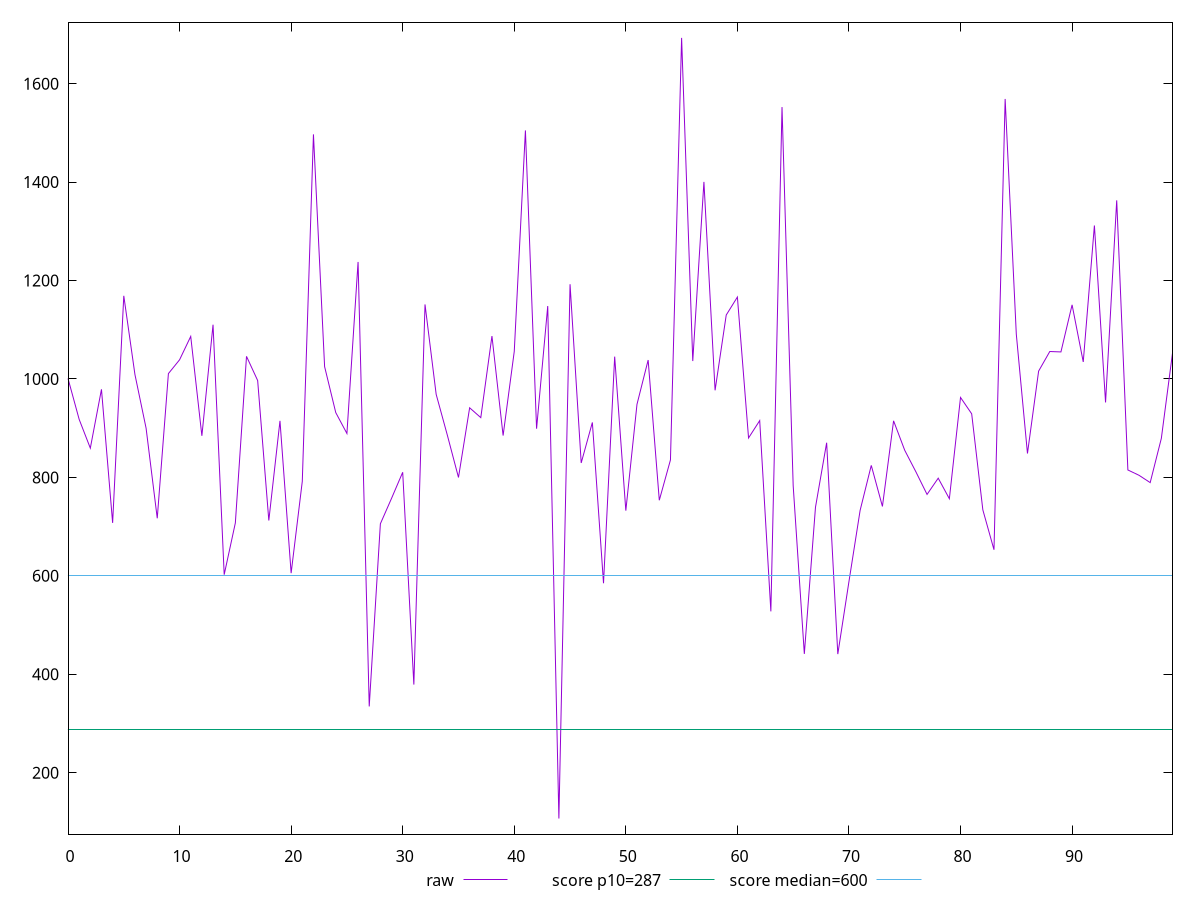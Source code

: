 reset

$raw <<EOF
0 1001
1 918
2 859.5
3 979.0000000000009
4 707.668999999999
5 1169
6 1008.9999999999995
7 899.9740000000002
8 717
9 1011
10 1039
11 1086.5
12 884.5
13 1110.3485000000019
14 602.4435000000003
15 707.5784999999996
16 1046
17 996.884
18 712.4999999999991
19 915
20 605.5
21 792
22 1497
23 1025.1454999999996
24 931.7470000000021
25 889.2519999999988
26 1237.796000000003
27 334.70950000000084
28 705.8584999999994
29 757.5
30 810.5
31 379.10499999999956
32 1151.5
33 968.8375000000005
34 886
35 799.9604999999992
36 941.4715000000006
37 921.5
38 1087.1889999999992
39 885.0590000000011
40 1056.1020000000017
41 1505
42 898.9999999999995
43 1148.205500000001
44 107.00650000000007
45 1192.5004999999992
46 829.4245000000001
47 911.7445000000007
48 585.0000000000009
49 1045.5
50 732.5
51 948.4999999999991
52 1038.500000000001
53 753.6469999999981
54 835.5
55 1693
56 1036.500000000001
57 1400.5
58 976.9999999999991
59 1130
60 1166.5
61 880.1914999999999
62 915.5
63 527.8719999999994
64 1552.5
65 783.2499999999991
66 441.47999999999956
67 739.5
68 870.5
69 441.03900000000067
70 588.5
71 733
72 824.5
73 741.090000000001
74 915
75 855.1120000000001
76 811.3905000000009
77 765.5
78 798.5
79 756.708999999998
80 962.5
81 929.271999999999
82 734.1180000000013
83 653.0809999999992
84 1569
85 1090.999999999999
86 848.625
87 1016
88 1055.8345000000008
89 1055
90 1150.6934999999987
91 1034.6494999999986
92 1311.8965000000007
93 952.3629999999994
94 1363
95 815.1830000000009
96 804.3330000000005
97 789.4999999999991
98 879.3935000000001
99 1052.5
EOF

set key outside below
set xrange [0:99]
set yrange [75.28663000000007:1724.71987]
set trange [75.28663000000007:1724.71987]
set terminal svg size 640, 500 enhanced background rgb 'white'
set output "reports/report_00028_2021-02-24T12-49-42.674Z/total-blocking-time/samples/music/raw/values.svg"

plot $raw title "raw" with line, \
     287 title "score p10=287", \
     600 title "score median=600"

reset
